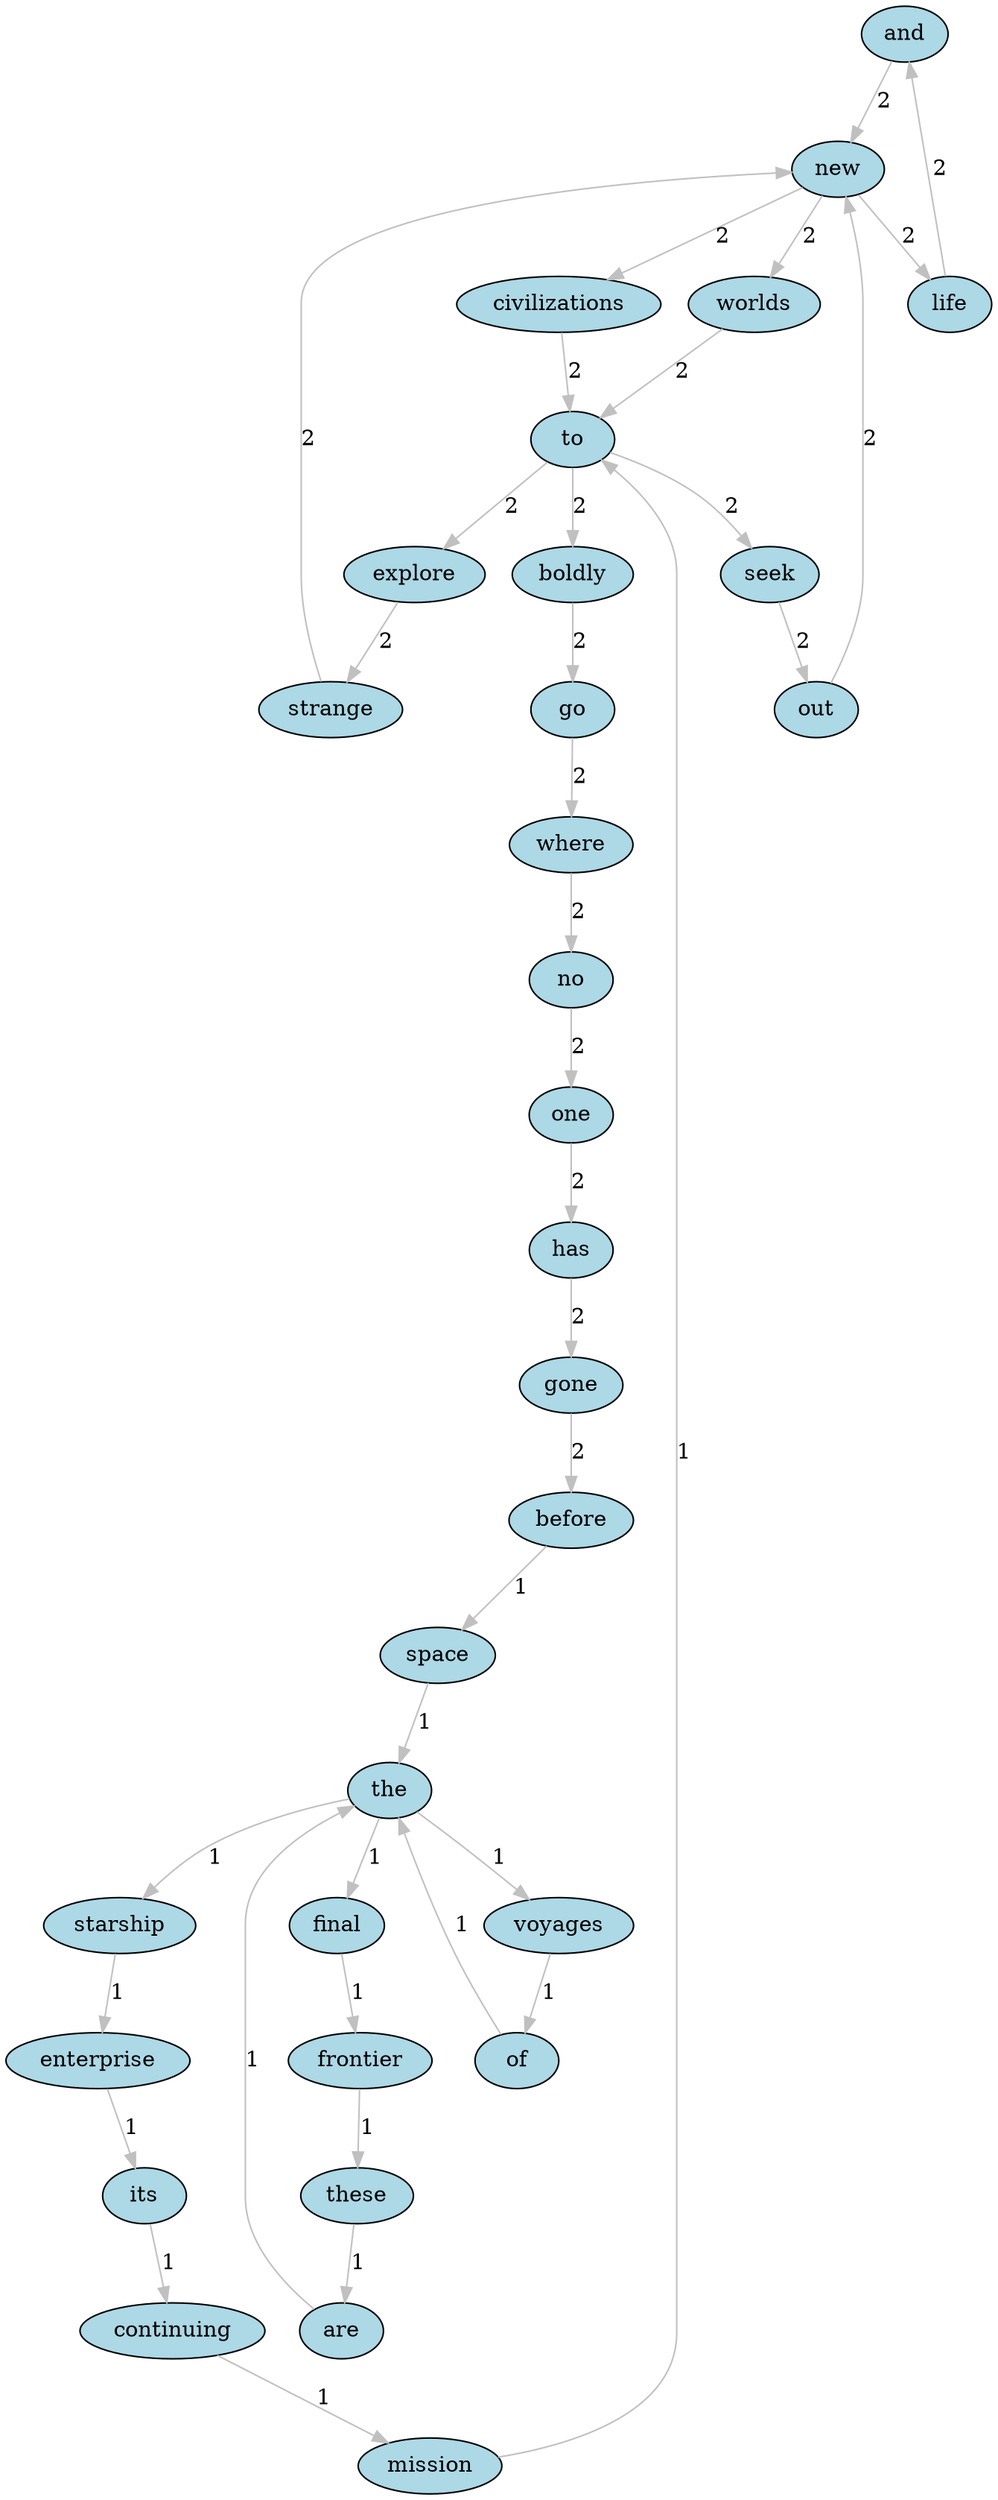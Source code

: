 digraph TextGraph {
  node [shape=ellipse, style=filled, fillcolor=lightblue];
  edge [color=gray];
  "and";
  "are";
  "before";
  "boldly";
  "civilizations";
  "continuing";
  "enterprise";
  "explore";
  "final";
  "frontier";
  "go";
  "gone";
  "has";
  "its";
  "life";
  "mission";
  "new";
  "no";
  "of";
  "one";
  "out";
  "seek";
  "space";
  "starship";
  "strange";
  "the";
  "these";
  "to";
  "voyages";
  "where";
  "worlds";
  "and" -> "new" [label="2", weight=2];
  "are" -> "the" [label="1", weight=1];
  "before" -> "space" [label="1", weight=1];
  "boldly" -> "go" [label="2", weight=2];
  "civilizations" -> "to" [label="2", weight=2];
  "continuing" -> "mission" [label="1", weight=1];
  "enterprise" -> "its" [label="1", weight=1];
  "explore" -> "strange" [label="2", weight=2];
  "final" -> "frontier" [label="1", weight=1];
  "frontier" -> "these" [label="1", weight=1];
  "go" -> "where" [label="2", weight=2];
  "gone" -> "before" [label="2", weight=2];
  "has" -> "gone" [label="2", weight=2];
  "its" -> "continuing" [label="1", weight=1];
  "life" -> "and" [label="2", weight=2];
  "mission" -> "to" [label="1", weight=1];
  "new" -> "civilizations" [label="2", weight=2];
  "new" -> "life" [label="2", weight=2];
  "new" -> "worlds" [label="2", weight=2];
  "no" -> "one" [label="2", weight=2];
  "of" -> "the" [label="1", weight=1];
  "one" -> "has" [label="2", weight=2];
  "out" -> "new" [label="2", weight=2];
  "seek" -> "out" [label="2", weight=2];
  "space" -> "the" [label="1", weight=1];
  "starship" -> "enterprise" [label="1", weight=1];
  "strange" -> "new" [label="2", weight=2];
  "the" -> "final" [label="1", weight=1];
  "the" -> "starship" [label="1", weight=1];
  "the" -> "voyages" [label="1", weight=1];
  "these" -> "are" [label="1", weight=1];
  "to" -> "boldly" [label="2", weight=2];
  "to" -> "explore" [label="2", weight=2];
  "to" -> "seek" [label="2", weight=2];
  "voyages" -> "of" [label="1", weight=1];
  "where" -> "no" [label="2", weight=2];
  "worlds" -> "to" [label="2", weight=2];
}
